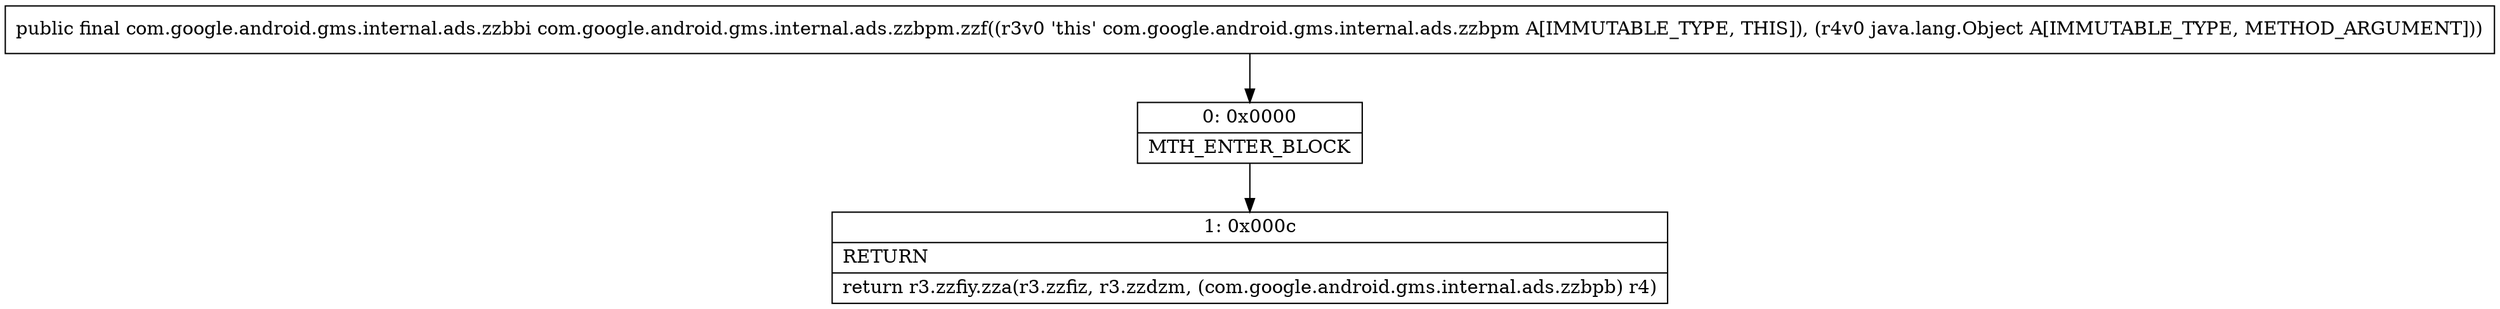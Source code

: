 digraph "CFG forcom.google.android.gms.internal.ads.zzbpm.zzf(Ljava\/lang\/Object;)Lcom\/google\/android\/gms\/internal\/ads\/zzbbi;" {
Node_0 [shape=record,label="{0\:\ 0x0000|MTH_ENTER_BLOCK\l}"];
Node_1 [shape=record,label="{1\:\ 0x000c|RETURN\l|return r3.zzfiy.zza(r3.zzfiz, r3.zzdzm, (com.google.android.gms.internal.ads.zzbpb) r4)\l}"];
MethodNode[shape=record,label="{public final com.google.android.gms.internal.ads.zzbbi com.google.android.gms.internal.ads.zzbpm.zzf((r3v0 'this' com.google.android.gms.internal.ads.zzbpm A[IMMUTABLE_TYPE, THIS]), (r4v0 java.lang.Object A[IMMUTABLE_TYPE, METHOD_ARGUMENT])) }"];
MethodNode -> Node_0;
Node_0 -> Node_1;
}

